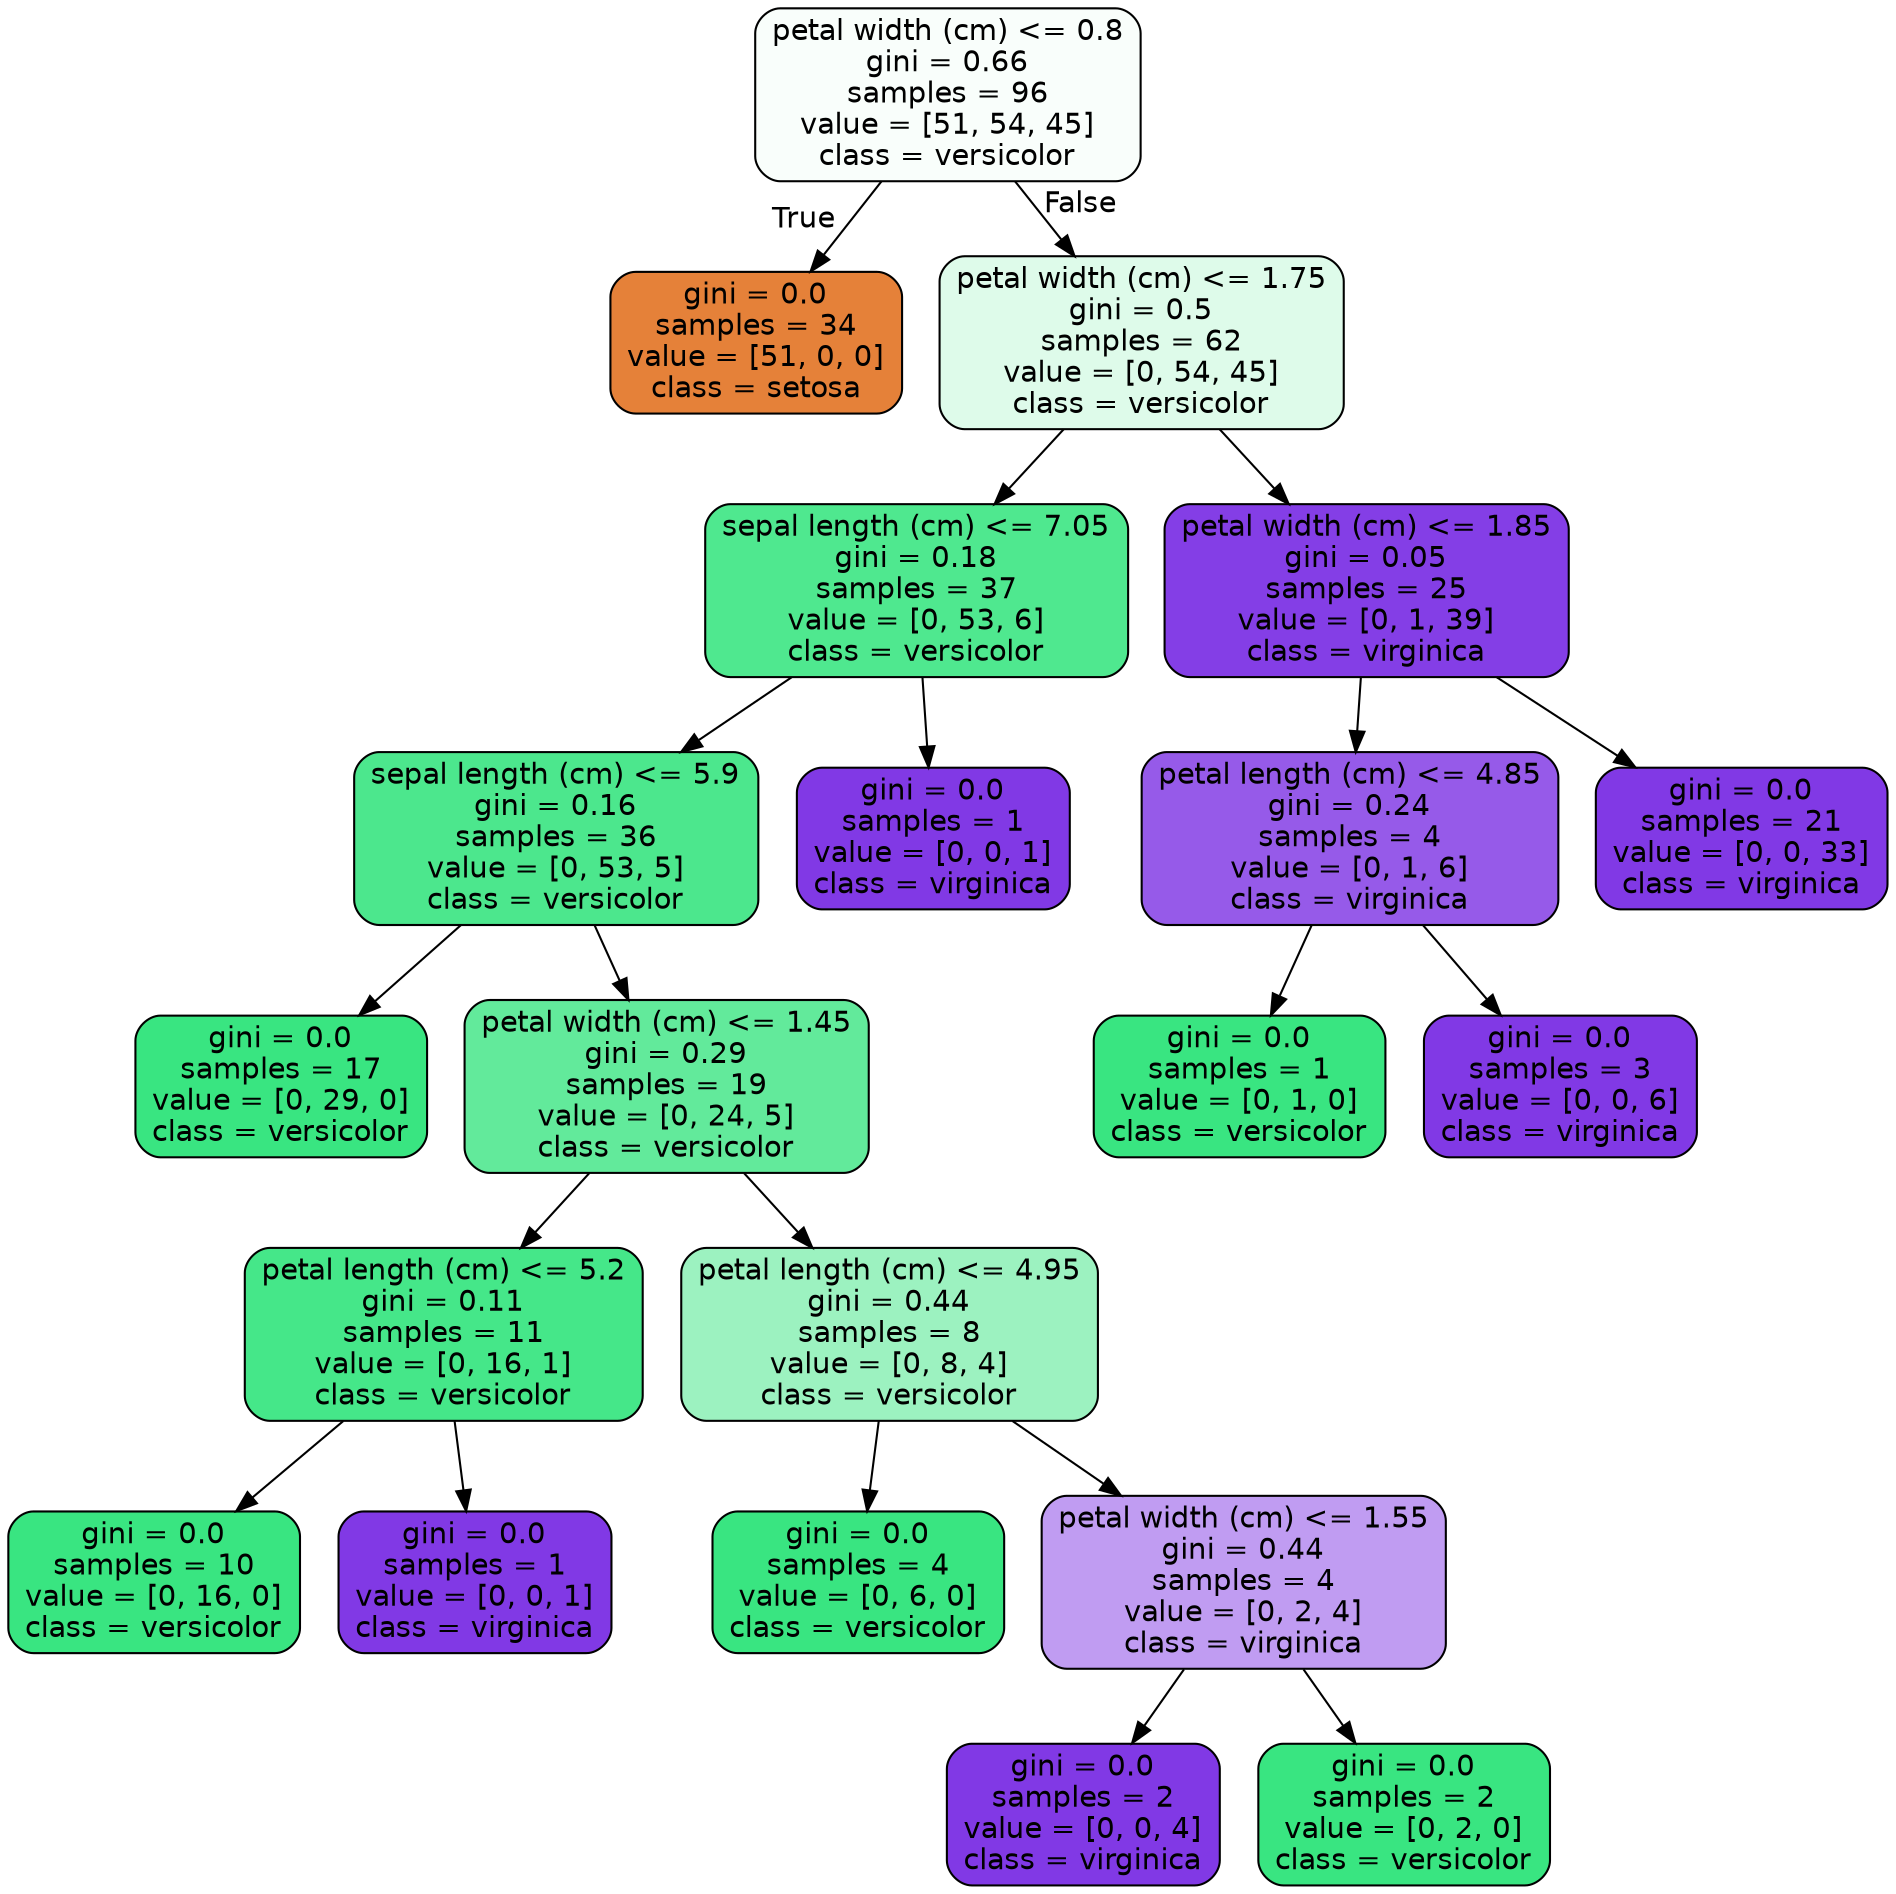 digraph Tree {
node [shape=box, style="filled, rounded", color="black", fontname="helvetica"] ;
edge [fontname="helvetica"] ;
0 [label="petal width (cm) <= 0.8\ngini = 0.66\nsamples = 96\nvalue = [51, 54, 45]\nclass = versicolor", fillcolor="#f9fefb"] ;
1 [label="gini = 0.0\nsamples = 34\nvalue = [51, 0, 0]\nclass = setosa", fillcolor="#e58139"] ;
0 -> 1 [labeldistance=2.5, labelangle=45, headlabel="True"] ;
2 [label="petal width (cm) <= 1.75\ngini = 0.5\nsamples = 62\nvalue = [0, 54, 45]\nclass = versicolor", fillcolor="#defbea"] ;
0 -> 2 [labeldistance=2.5, labelangle=-45, headlabel="False"] ;
3 [label="sepal length (cm) <= 7.05\ngini = 0.18\nsamples = 37\nvalue = [0, 53, 6]\nclass = versicolor", fillcolor="#4fe88f"] ;
2 -> 3 ;
4 [label="sepal length (cm) <= 5.9\ngini = 0.16\nsamples = 36\nvalue = [0, 53, 5]\nclass = versicolor", fillcolor="#4ce78d"] ;
3 -> 4 ;
5 [label="gini = 0.0\nsamples = 17\nvalue = [0, 29, 0]\nclass = versicolor", fillcolor="#39e581"] ;
4 -> 5 ;
6 [label="petal width (cm) <= 1.45\ngini = 0.29\nsamples = 19\nvalue = [0, 24, 5]\nclass = versicolor", fillcolor="#62ea9b"] ;
4 -> 6 ;
7 [label="petal length (cm) <= 5.2\ngini = 0.11\nsamples = 11\nvalue = [0, 16, 1]\nclass = versicolor", fillcolor="#45e789"] ;
6 -> 7 ;
8 [label="gini = 0.0\nsamples = 10\nvalue = [0, 16, 0]\nclass = versicolor", fillcolor="#39e581"] ;
7 -> 8 ;
9 [label="gini = 0.0\nsamples = 1\nvalue = [0, 0, 1]\nclass = virginica", fillcolor="#8139e5"] ;
7 -> 9 ;
10 [label="petal length (cm) <= 4.95\ngini = 0.44\nsamples = 8\nvalue = [0, 8, 4]\nclass = versicolor", fillcolor="#9cf2c0"] ;
6 -> 10 ;
11 [label="gini = 0.0\nsamples = 4\nvalue = [0, 6, 0]\nclass = versicolor", fillcolor="#39e581"] ;
10 -> 11 ;
12 [label="petal width (cm) <= 1.55\ngini = 0.44\nsamples = 4\nvalue = [0, 2, 4]\nclass = virginica", fillcolor="#c09cf2"] ;
10 -> 12 ;
13 [label="gini = 0.0\nsamples = 2\nvalue = [0, 0, 4]\nclass = virginica", fillcolor="#8139e5"] ;
12 -> 13 ;
14 [label="gini = 0.0\nsamples = 2\nvalue = [0, 2, 0]\nclass = versicolor", fillcolor="#39e581"] ;
12 -> 14 ;
15 [label="gini = 0.0\nsamples = 1\nvalue = [0, 0, 1]\nclass = virginica", fillcolor="#8139e5"] ;
3 -> 15 ;
16 [label="petal width (cm) <= 1.85\ngini = 0.05\nsamples = 25\nvalue = [0, 1, 39]\nclass = virginica", fillcolor="#843ee6"] ;
2 -> 16 ;
17 [label="petal length (cm) <= 4.85\ngini = 0.24\nsamples = 4\nvalue = [0, 1, 6]\nclass = virginica", fillcolor="#965ae9"] ;
16 -> 17 ;
18 [label="gini = 0.0\nsamples = 1\nvalue = [0, 1, 0]\nclass = versicolor", fillcolor="#39e581"] ;
17 -> 18 ;
19 [label="gini = 0.0\nsamples = 3\nvalue = [0, 0, 6]\nclass = virginica", fillcolor="#8139e5"] ;
17 -> 19 ;
20 [label="gini = 0.0\nsamples = 21\nvalue = [0, 0, 33]\nclass = virginica", fillcolor="#8139e5"] ;
16 -> 20 ;
}